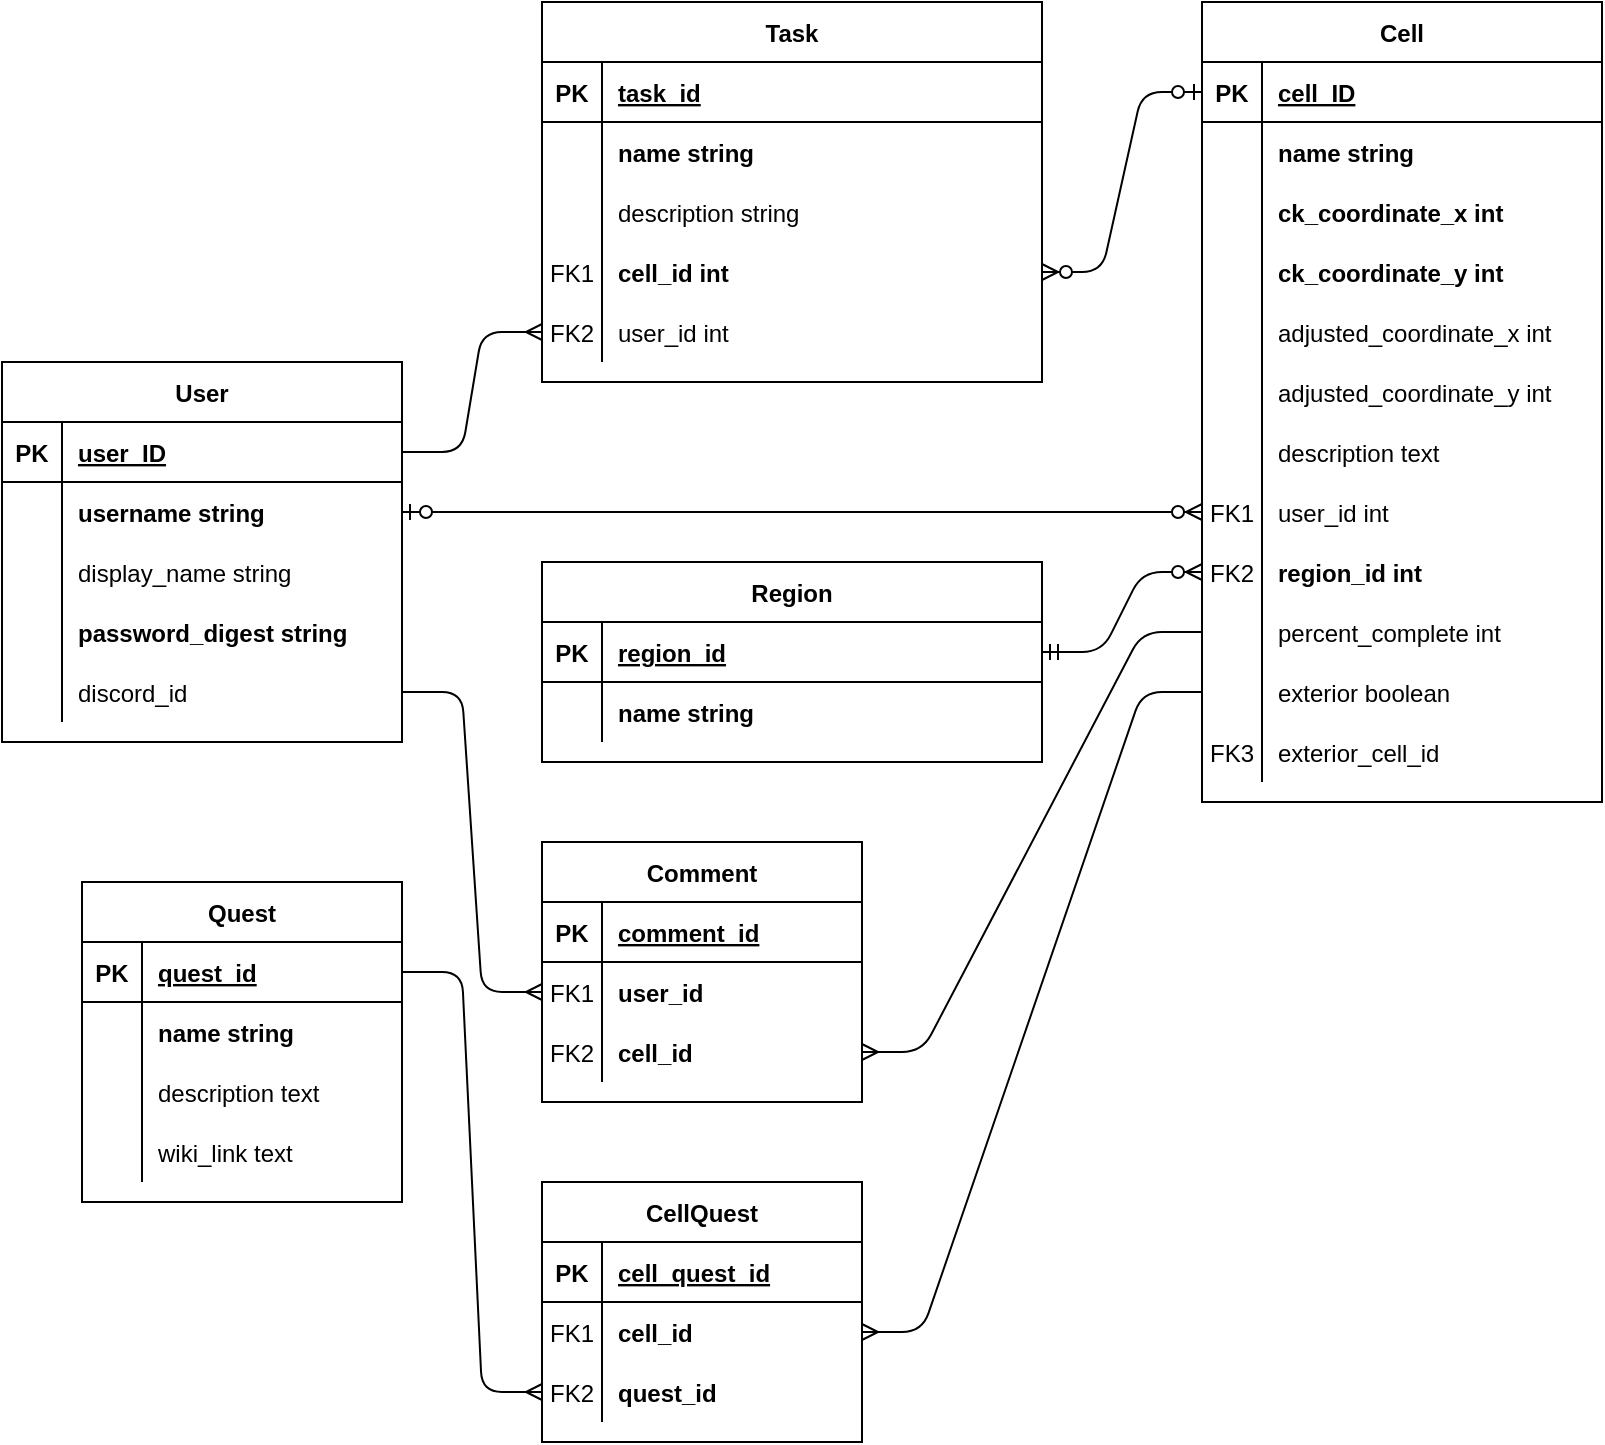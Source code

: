 <mxfile version="14.8.4" type="github">
  <diagram id="R2lEEEUBdFMjLlhIrx00" name="Page-1">
    <mxGraphModel dx="1220" dy="1154" grid="1" gridSize="10" guides="1" tooltips="1" connect="1" arrows="1" fold="1" page="1" pageScale="1" pageWidth="850" pageHeight="1100" math="0" shadow="0" extFonts="Permanent Marker^https://fonts.googleapis.com/css?family=Permanent+Marker">
      <root>
        <mxCell id="0" />
        <mxCell id="1" parent="0" />
        <mxCell id="C-vyLk0tnHw3VtMMgP7b-2" value="Cell" style="shape=table;startSize=30;container=1;collapsible=1;childLayout=tableLayout;fixedRows=1;rowLines=0;fontStyle=1;align=center;resizeLast=1;" parent="1" vertex="1">
          <mxGeometry x="625" y="40" width="200" height="400" as="geometry" />
        </mxCell>
        <mxCell id="C-vyLk0tnHw3VtMMgP7b-3" value="" style="shape=partialRectangle;collapsible=0;dropTarget=0;pointerEvents=0;fillColor=none;points=[[0,0.5],[1,0.5]];portConstraint=eastwest;top=0;left=0;right=0;bottom=1;" parent="C-vyLk0tnHw3VtMMgP7b-2" vertex="1">
          <mxGeometry y="30" width="200" height="30" as="geometry" />
        </mxCell>
        <mxCell id="C-vyLk0tnHw3VtMMgP7b-4" value="PK" style="shape=partialRectangle;overflow=hidden;connectable=0;fillColor=none;top=0;left=0;bottom=0;right=0;fontStyle=1;" parent="C-vyLk0tnHw3VtMMgP7b-3" vertex="1">
          <mxGeometry width="30" height="30" as="geometry" />
        </mxCell>
        <mxCell id="C-vyLk0tnHw3VtMMgP7b-5" value="cell_ID" style="shape=partialRectangle;overflow=hidden;connectable=0;fillColor=none;top=0;left=0;bottom=0;right=0;align=left;spacingLeft=6;fontStyle=5;" parent="C-vyLk0tnHw3VtMMgP7b-3" vertex="1">
          <mxGeometry x="30" width="170" height="30" as="geometry" />
        </mxCell>
        <mxCell id="C-vyLk0tnHw3VtMMgP7b-6" value="" style="shape=partialRectangle;collapsible=0;dropTarget=0;pointerEvents=0;fillColor=none;points=[[0,0.5],[1,0.5]];portConstraint=eastwest;top=0;left=0;right=0;bottom=0;" parent="C-vyLk0tnHw3VtMMgP7b-2" vertex="1">
          <mxGeometry y="60" width="200" height="30" as="geometry" />
        </mxCell>
        <mxCell id="C-vyLk0tnHw3VtMMgP7b-7" value="" style="shape=partialRectangle;overflow=hidden;connectable=0;fillColor=none;top=0;left=0;bottom=0;right=0;" parent="C-vyLk0tnHw3VtMMgP7b-6" vertex="1">
          <mxGeometry width="30" height="30" as="geometry" />
        </mxCell>
        <mxCell id="C-vyLk0tnHw3VtMMgP7b-8" value="name string" style="shape=partialRectangle;overflow=hidden;connectable=0;fillColor=none;top=0;left=0;bottom=0;right=0;align=left;spacingLeft=6;fontStyle=1" parent="C-vyLk0tnHw3VtMMgP7b-6" vertex="1">
          <mxGeometry x="30" width="170" height="30" as="geometry" />
        </mxCell>
        <mxCell id="C-vyLk0tnHw3VtMMgP7b-9" value="" style="shape=partialRectangle;collapsible=0;dropTarget=0;pointerEvents=0;fillColor=none;points=[[0,0.5],[1,0.5]];portConstraint=eastwest;top=0;left=0;right=0;bottom=0;" parent="C-vyLk0tnHw3VtMMgP7b-2" vertex="1">
          <mxGeometry y="90" width="200" height="30" as="geometry" />
        </mxCell>
        <mxCell id="C-vyLk0tnHw3VtMMgP7b-10" value="" style="shape=partialRectangle;overflow=hidden;connectable=0;fillColor=none;top=0;left=0;bottom=0;right=0;" parent="C-vyLk0tnHw3VtMMgP7b-9" vertex="1">
          <mxGeometry width="30" height="30" as="geometry" />
        </mxCell>
        <mxCell id="C-vyLk0tnHw3VtMMgP7b-11" value="ck_coordinate_x int" style="shape=partialRectangle;overflow=hidden;connectable=0;fillColor=none;top=0;left=0;bottom=0;right=0;align=left;spacingLeft=6;fontStyle=1" parent="C-vyLk0tnHw3VtMMgP7b-9" vertex="1">
          <mxGeometry x="30" width="170" height="30" as="geometry" />
        </mxCell>
        <mxCell id="QoNvVuhUvZlPuKZZEw_z-40" value="" style="shape=partialRectangle;collapsible=0;dropTarget=0;pointerEvents=0;fillColor=none;points=[[0,0.5],[1,0.5]];portConstraint=eastwest;top=0;left=0;right=0;bottom=0;" vertex="1" parent="C-vyLk0tnHw3VtMMgP7b-2">
          <mxGeometry y="120" width="200" height="30" as="geometry" />
        </mxCell>
        <mxCell id="QoNvVuhUvZlPuKZZEw_z-41" value="" style="shape=partialRectangle;overflow=hidden;connectable=0;fillColor=none;top=0;left=0;bottom=0;right=0;" vertex="1" parent="QoNvVuhUvZlPuKZZEw_z-40">
          <mxGeometry width="30" height="30" as="geometry" />
        </mxCell>
        <mxCell id="QoNvVuhUvZlPuKZZEw_z-42" value="ck_coordinate_y int" style="shape=partialRectangle;overflow=hidden;connectable=0;fillColor=none;top=0;left=0;bottom=0;right=0;align=left;spacingLeft=6;fontStyle=1" vertex="1" parent="QoNvVuhUvZlPuKZZEw_z-40">
          <mxGeometry x="30" width="170" height="30" as="geometry" />
        </mxCell>
        <mxCell id="QoNvVuhUvZlPuKZZEw_z-43" value="" style="shape=partialRectangle;collapsible=0;dropTarget=0;pointerEvents=0;fillColor=none;points=[[0,0.5],[1,0.5]];portConstraint=eastwest;top=0;left=0;right=0;bottom=0;" vertex="1" parent="C-vyLk0tnHw3VtMMgP7b-2">
          <mxGeometry y="150" width="200" height="30" as="geometry" />
        </mxCell>
        <mxCell id="QoNvVuhUvZlPuKZZEw_z-44" value="" style="shape=partialRectangle;overflow=hidden;connectable=0;fillColor=none;top=0;left=0;bottom=0;right=0;" vertex="1" parent="QoNvVuhUvZlPuKZZEw_z-43">
          <mxGeometry width="30" height="30" as="geometry" />
        </mxCell>
        <mxCell id="QoNvVuhUvZlPuKZZEw_z-45" value="adjusted_coordinate_x int" style="shape=partialRectangle;overflow=hidden;connectable=0;fillColor=none;top=0;left=0;bottom=0;right=0;align=left;spacingLeft=6;" vertex="1" parent="QoNvVuhUvZlPuKZZEw_z-43">
          <mxGeometry x="30" width="170" height="30" as="geometry" />
        </mxCell>
        <mxCell id="QoNvVuhUvZlPuKZZEw_z-46" value="" style="shape=partialRectangle;collapsible=0;dropTarget=0;pointerEvents=0;fillColor=none;points=[[0,0.5],[1,0.5]];portConstraint=eastwest;top=0;left=0;right=0;bottom=0;" vertex="1" parent="C-vyLk0tnHw3VtMMgP7b-2">
          <mxGeometry y="180" width="200" height="30" as="geometry" />
        </mxCell>
        <mxCell id="QoNvVuhUvZlPuKZZEw_z-47" value="" style="shape=partialRectangle;overflow=hidden;connectable=0;fillColor=none;top=0;left=0;bottom=0;right=0;" vertex="1" parent="QoNvVuhUvZlPuKZZEw_z-46">
          <mxGeometry width="30" height="30" as="geometry" />
        </mxCell>
        <mxCell id="QoNvVuhUvZlPuKZZEw_z-48" value="adjusted_coordinate_y int" style="shape=partialRectangle;overflow=hidden;connectable=0;fillColor=none;top=0;left=0;bottom=0;right=0;align=left;spacingLeft=6;" vertex="1" parent="QoNvVuhUvZlPuKZZEw_z-46">
          <mxGeometry x="30" width="170" height="30" as="geometry" />
        </mxCell>
        <mxCell id="QoNvVuhUvZlPuKZZEw_z-49" value="" style="shape=partialRectangle;collapsible=0;dropTarget=0;pointerEvents=0;fillColor=none;points=[[0,0.5],[1,0.5]];portConstraint=eastwest;top=0;left=0;right=0;bottom=0;" vertex="1" parent="C-vyLk0tnHw3VtMMgP7b-2">
          <mxGeometry y="210" width="200" height="30" as="geometry" />
        </mxCell>
        <mxCell id="QoNvVuhUvZlPuKZZEw_z-50" value="" style="shape=partialRectangle;overflow=hidden;connectable=0;fillColor=none;top=0;left=0;bottom=0;right=0;" vertex="1" parent="QoNvVuhUvZlPuKZZEw_z-49">
          <mxGeometry width="30" height="30" as="geometry" />
        </mxCell>
        <mxCell id="QoNvVuhUvZlPuKZZEw_z-51" value="description text" style="shape=partialRectangle;overflow=hidden;connectable=0;fillColor=none;top=0;left=0;bottom=0;right=0;align=left;spacingLeft=6;" vertex="1" parent="QoNvVuhUvZlPuKZZEw_z-49">
          <mxGeometry x="30" width="170" height="30" as="geometry" />
        </mxCell>
        <mxCell id="QoNvVuhUvZlPuKZZEw_z-52" value="" style="shape=partialRectangle;collapsible=0;dropTarget=0;pointerEvents=0;fillColor=none;points=[[0,0.5],[1,0.5]];portConstraint=eastwest;top=0;left=0;right=0;bottom=0;" vertex="1" parent="C-vyLk0tnHw3VtMMgP7b-2">
          <mxGeometry y="240" width="200" height="30" as="geometry" />
        </mxCell>
        <mxCell id="QoNvVuhUvZlPuKZZEw_z-53" value="FK1" style="shape=partialRectangle;overflow=hidden;connectable=0;fillColor=none;top=0;left=0;bottom=0;right=0;" vertex="1" parent="QoNvVuhUvZlPuKZZEw_z-52">
          <mxGeometry width="30" height="30" as="geometry" />
        </mxCell>
        <mxCell id="QoNvVuhUvZlPuKZZEw_z-54" value="user_id int" style="shape=partialRectangle;overflow=hidden;connectable=0;fillColor=none;top=0;left=0;bottom=0;right=0;align=left;spacingLeft=6;" vertex="1" parent="QoNvVuhUvZlPuKZZEw_z-52">
          <mxGeometry x="30" width="170" height="30" as="geometry" />
        </mxCell>
        <mxCell id="QoNvVuhUvZlPuKZZEw_z-55" value="" style="shape=partialRectangle;collapsible=0;dropTarget=0;pointerEvents=0;fillColor=none;points=[[0,0.5],[1,0.5]];portConstraint=eastwest;top=0;left=0;right=0;bottom=0;" vertex="1" parent="C-vyLk0tnHw3VtMMgP7b-2">
          <mxGeometry y="270" width="200" height="30" as="geometry" />
        </mxCell>
        <mxCell id="QoNvVuhUvZlPuKZZEw_z-56" value="FK2" style="shape=partialRectangle;overflow=hidden;connectable=0;fillColor=none;top=0;left=0;bottom=0;right=0;" vertex="1" parent="QoNvVuhUvZlPuKZZEw_z-55">
          <mxGeometry width="30" height="30" as="geometry" />
        </mxCell>
        <mxCell id="QoNvVuhUvZlPuKZZEw_z-57" value="region_id int" style="shape=partialRectangle;overflow=hidden;connectable=0;fillColor=none;top=0;left=0;bottom=0;right=0;align=left;spacingLeft=6;fontStyle=1" vertex="1" parent="QoNvVuhUvZlPuKZZEw_z-55">
          <mxGeometry x="30" width="170" height="30" as="geometry" />
        </mxCell>
        <mxCell id="QoNvVuhUvZlPuKZZEw_z-58" value="" style="shape=partialRectangle;collapsible=0;dropTarget=0;pointerEvents=0;fillColor=none;points=[[0,0.5],[1,0.5]];portConstraint=eastwest;top=0;left=0;right=0;bottom=0;" vertex="1" parent="C-vyLk0tnHw3VtMMgP7b-2">
          <mxGeometry y="300" width="200" height="30" as="geometry" />
        </mxCell>
        <mxCell id="QoNvVuhUvZlPuKZZEw_z-59" value="" style="shape=partialRectangle;overflow=hidden;connectable=0;fillColor=none;top=0;left=0;bottom=0;right=0;" vertex="1" parent="QoNvVuhUvZlPuKZZEw_z-58">
          <mxGeometry width="30" height="30" as="geometry" />
        </mxCell>
        <mxCell id="QoNvVuhUvZlPuKZZEw_z-60" value="percent_complete int" style="shape=partialRectangle;overflow=hidden;connectable=0;fillColor=none;top=0;left=0;bottom=0;right=0;align=left;spacingLeft=6;" vertex="1" parent="QoNvVuhUvZlPuKZZEw_z-58">
          <mxGeometry x="30" width="170" height="30" as="geometry" />
        </mxCell>
        <mxCell id="QoNvVuhUvZlPuKZZEw_z-61" value="" style="shape=partialRectangle;collapsible=0;dropTarget=0;pointerEvents=0;fillColor=none;points=[[0,0.5],[1,0.5]];portConstraint=eastwest;top=0;left=0;right=0;bottom=0;" vertex="1" parent="C-vyLk0tnHw3VtMMgP7b-2">
          <mxGeometry y="330" width="200" height="30" as="geometry" />
        </mxCell>
        <mxCell id="QoNvVuhUvZlPuKZZEw_z-62" value="" style="shape=partialRectangle;overflow=hidden;connectable=0;fillColor=none;top=0;left=0;bottom=0;right=0;" vertex="1" parent="QoNvVuhUvZlPuKZZEw_z-61">
          <mxGeometry width="30" height="30" as="geometry" />
        </mxCell>
        <mxCell id="QoNvVuhUvZlPuKZZEw_z-63" value="exterior boolean" style="shape=partialRectangle;overflow=hidden;connectable=0;fillColor=none;top=0;left=0;bottom=0;right=0;align=left;spacingLeft=6;fontStyle=0" vertex="1" parent="QoNvVuhUvZlPuKZZEw_z-61">
          <mxGeometry x="30" width="170" height="30" as="geometry" />
        </mxCell>
        <mxCell id="QoNvVuhUvZlPuKZZEw_z-64" value="" style="shape=partialRectangle;collapsible=0;dropTarget=0;pointerEvents=0;fillColor=none;points=[[0,0.5],[1,0.5]];portConstraint=eastwest;top=0;left=0;right=0;bottom=0;" vertex="1" parent="C-vyLk0tnHw3VtMMgP7b-2">
          <mxGeometry y="360" width="200" height="30" as="geometry" />
        </mxCell>
        <mxCell id="QoNvVuhUvZlPuKZZEw_z-65" value="FK3" style="shape=partialRectangle;overflow=hidden;connectable=0;fillColor=none;top=0;left=0;bottom=0;right=0;" vertex="1" parent="QoNvVuhUvZlPuKZZEw_z-64">
          <mxGeometry width="30" height="30" as="geometry" />
        </mxCell>
        <mxCell id="QoNvVuhUvZlPuKZZEw_z-66" value="exterior_cell_id" style="shape=partialRectangle;overflow=hidden;connectable=0;fillColor=none;top=0;left=0;bottom=0;right=0;align=left;spacingLeft=6;" vertex="1" parent="QoNvVuhUvZlPuKZZEw_z-64">
          <mxGeometry x="30" width="170" height="30" as="geometry" />
        </mxCell>
        <mxCell id="C-vyLk0tnHw3VtMMgP7b-13" value="Quest" style="shape=table;startSize=30;container=1;collapsible=1;childLayout=tableLayout;fixedRows=1;rowLines=0;fontStyle=1;align=center;resizeLast=1;" parent="1" vertex="1">
          <mxGeometry x="65" y="480" width="160" height="160" as="geometry" />
        </mxCell>
        <mxCell id="C-vyLk0tnHw3VtMMgP7b-14" value="" style="shape=partialRectangle;collapsible=0;dropTarget=0;pointerEvents=0;fillColor=none;points=[[0,0.5],[1,0.5]];portConstraint=eastwest;top=0;left=0;right=0;bottom=1;" parent="C-vyLk0tnHw3VtMMgP7b-13" vertex="1">
          <mxGeometry y="30" width="160" height="30" as="geometry" />
        </mxCell>
        <mxCell id="C-vyLk0tnHw3VtMMgP7b-15" value="PK" style="shape=partialRectangle;overflow=hidden;connectable=0;fillColor=none;top=0;left=0;bottom=0;right=0;fontStyle=1;" parent="C-vyLk0tnHw3VtMMgP7b-14" vertex="1">
          <mxGeometry width="30" height="30" as="geometry" />
        </mxCell>
        <mxCell id="C-vyLk0tnHw3VtMMgP7b-16" value="quest_id" style="shape=partialRectangle;overflow=hidden;connectable=0;fillColor=none;top=0;left=0;bottom=0;right=0;align=left;spacingLeft=6;fontStyle=5;" parent="C-vyLk0tnHw3VtMMgP7b-14" vertex="1">
          <mxGeometry x="30" width="130" height="30" as="geometry" />
        </mxCell>
        <mxCell id="C-vyLk0tnHw3VtMMgP7b-17" value="" style="shape=partialRectangle;collapsible=0;dropTarget=0;pointerEvents=0;fillColor=none;points=[[0,0.5],[1,0.5]];portConstraint=eastwest;top=0;left=0;right=0;bottom=0;" parent="C-vyLk0tnHw3VtMMgP7b-13" vertex="1">
          <mxGeometry y="60" width="160" height="30" as="geometry" />
        </mxCell>
        <mxCell id="C-vyLk0tnHw3VtMMgP7b-18" value="" style="shape=partialRectangle;overflow=hidden;connectable=0;fillColor=none;top=0;left=0;bottom=0;right=0;" parent="C-vyLk0tnHw3VtMMgP7b-17" vertex="1">
          <mxGeometry width="30" height="30" as="geometry" />
        </mxCell>
        <mxCell id="C-vyLk0tnHw3VtMMgP7b-19" value="name string" style="shape=partialRectangle;overflow=hidden;connectable=0;fillColor=none;top=0;left=0;bottom=0;right=0;align=left;spacingLeft=6;fontStyle=1" parent="C-vyLk0tnHw3VtMMgP7b-17" vertex="1">
          <mxGeometry x="30" width="130" height="30" as="geometry" />
        </mxCell>
        <mxCell id="C-vyLk0tnHw3VtMMgP7b-20" value="" style="shape=partialRectangle;collapsible=0;dropTarget=0;pointerEvents=0;fillColor=none;points=[[0,0.5],[1,0.5]];portConstraint=eastwest;top=0;left=0;right=0;bottom=0;" parent="C-vyLk0tnHw3VtMMgP7b-13" vertex="1">
          <mxGeometry y="90" width="160" height="30" as="geometry" />
        </mxCell>
        <mxCell id="C-vyLk0tnHw3VtMMgP7b-21" value="" style="shape=partialRectangle;overflow=hidden;connectable=0;fillColor=none;top=0;left=0;bottom=0;right=0;" parent="C-vyLk0tnHw3VtMMgP7b-20" vertex="1">
          <mxGeometry width="30" height="30" as="geometry" />
        </mxCell>
        <mxCell id="C-vyLk0tnHw3VtMMgP7b-22" value="description text" style="shape=partialRectangle;overflow=hidden;connectable=0;fillColor=none;top=0;left=0;bottom=0;right=0;align=left;spacingLeft=6;" parent="C-vyLk0tnHw3VtMMgP7b-20" vertex="1">
          <mxGeometry x="30" width="130" height="30" as="geometry" />
        </mxCell>
        <mxCell id="QoNvVuhUvZlPuKZZEw_z-67" value="" style="shape=partialRectangle;collapsible=0;dropTarget=0;pointerEvents=0;fillColor=none;points=[[0,0.5],[1,0.5]];portConstraint=eastwest;top=0;left=0;right=0;bottom=0;" vertex="1" parent="C-vyLk0tnHw3VtMMgP7b-13">
          <mxGeometry y="120" width="160" height="30" as="geometry" />
        </mxCell>
        <mxCell id="QoNvVuhUvZlPuKZZEw_z-68" value="" style="shape=partialRectangle;overflow=hidden;connectable=0;fillColor=none;top=0;left=0;bottom=0;right=0;" vertex="1" parent="QoNvVuhUvZlPuKZZEw_z-67">
          <mxGeometry width="30" height="30" as="geometry" />
        </mxCell>
        <mxCell id="QoNvVuhUvZlPuKZZEw_z-69" value="wiki_link text" style="shape=partialRectangle;overflow=hidden;connectable=0;fillColor=none;top=0;left=0;bottom=0;right=0;align=left;spacingLeft=6;" vertex="1" parent="QoNvVuhUvZlPuKZZEw_z-67">
          <mxGeometry x="30" width="130" height="30" as="geometry" />
        </mxCell>
        <mxCell id="C-vyLk0tnHw3VtMMgP7b-23" value="User" style="shape=table;startSize=30;container=1;collapsible=1;childLayout=tableLayout;fixedRows=1;rowLines=0;fontStyle=1;align=center;resizeLast=1;" parent="1" vertex="1">
          <mxGeometry x="25" y="220" width="200" height="190" as="geometry" />
        </mxCell>
        <mxCell id="C-vyLk0tnHw3VtMMgP7b-24" value="" style="shape=partialRectangle;collapsible=0;dropTarget=0;pointerEvents=0;fillColor=none;points=[[0,0.5],[1,0.5]];portConstraint=eastwest;top=0;left=0;right=0;bottom=1;" parent="C-vyLk0tnHw3VtMMgP7b-23" vertex="1">
          <mxGeometry y="30" width="200" height="30" as="geometry" />
        </mxCell>
        <mxCell id="C-vyLk0tnHw3VtMMgP7b-25" value="PK" style="shape=partialRectangle;overflow=hidden;connectable=0;fillColor=none;top=0;left=0;bottom=0;right=0;fontStyle=1;" parent="C-vyLk0tnHw3VtMMgP7b-24" vertex="1">
          <mxGeometry width="30" height="30" as="geometry" />
        </mxCell>
        <mxCell id="C-vyLk0tnHw3VtMMgP7b-26" value="user_ID" style="shape=partialRectangle;overflow=hidden;connectable=0;fillColor=none;top=0;left=0;bottom=0;right=0;align=left;spacingLeft=6;fontStyle=5;" parent="C-vyLk0tnHw3VtMMgP7b-24" vertex="1">
          <mxGeometry x="30" width="170" height="30" as="geometry" />
        </mxCell>
        <mxCell id="C-vyLk0tnHw3VtMMgP7b-27" value="" style="shape=partialRectangle;collapsible=0;dropTarget=0;pointerEvents=0;fillColor=none;points=[[0,0.5],[1,0.5]];portConstraint=eastwest;top=0;left=0;right=0;bottom=0;" parent="C-vyLk0tnHw3VtMMgP7b-23" vertex="1">
          <mxGeometry y="60" width="200" height="30" as="geometry" />
        </mxCell>
        <mxCell id="C-vyLk0tnHw3VtMMgP7b-28" value="" style="shape=partialRectangle;overflow=hidden;connectable=0;fillColor=none;top=0;left=0;bottom=0;right=0;" parent="C-vyLk0tnHw3VtMMgP7b-27" vertex="1">
          <mxGeometry width="30" height="30" as="geometry" />
        </mxCell>
        <mxCell id="C-vyLk0tnHw3VtMMgP7b-29" value="username string" style="shape=partialRectangle;overflow=hidden;connectable=0;fillColor=none;top=0;left=0;bottom=0;right=0;align=left;spacingLeft=6;fontStyle=1" parent="C-vyLk0tnHw3VtMMgP7b-27" vertex="1">
          <mxGeometry x="30" width="170" height="30" as="geometry" />
        </mxCell>
        <mxCell id="QoNvVuhUvZlPuKZZEw_z-21" value="" style="shape=partialRectangle;collapsible=0;dropTarget=0;pointerEvents=0;fillColor=none;points=[[0,0.5],[1,0.5]];portConstraint=eastwest;top=0;left=0;right=0;bottom=0;" vertex="1" parent="C-vyLk0tnHw3VtMMgP7b-23">
          <mxGeometry y="90" width="200" height="30" as="geometry" />
        </mxCell>
        <mxCell id="QoNvVuhUvZlPuKZZEw_z-22" value="" style="shape=partialRectangle;overflow=hidden;connectable=0;fillColor=none;top=0;left=0;bottom=0;right=0;" vertex="1" parent="QoNvVuhUvZlPuKZZEw_z-21">
          <mxGeometry width="30" height="30" as="geometry" />
        </mxCell>
        <mxCell id="QoNvVuhUvZlPuKZZEw_z-23" value="display_name string" style="shape=partialRectangle;overflow=hidden;connectable=0;fillColor=none;top=0;left=0;bottom=0;right=0;align=left;spacingLeft=6;" vertex="1" parent="QoNvVuhUvZlPuKZZEw_z-21">
          <mxGeometry x="30" width="170" height="30" as="geometry" />
        </mxCell>
        <mxCell id="QoNvVuhUvZlPuKZZEw_z-24" value="" style="shape=partialRectangle;collapsible=0;dropTarget=0;pointerEvents=0;fillColor=none;points=[[0,0.5],[1,0.5]];portConstraint=eastwest;top=0;left=0;right=0;bottom=0;" vertex="1" parent="C-vyLk0tnHw3VtMMgP7b-23">
          <mxGeometry y="120" width="200" height="30" as="geometry" />
        </mxCell>
        <mxCell id="QoNvVuhUvZlPuKZZEw_z-25" value="" style="shape=partialRectangle;overflow=hidden;connectable=0;fillColor=none;top=0;left=0;bottom=0;right=0;" vertex="1" parent="QoNvVuhUvZlPuKZZEw_z-24">
          <mxGeometry width="30" height="30" as="geometry" />
        </mxCell>
        <mxCell id="QoNvVuhUvZlPuKZZEw_z-26" value="password_digest string" style="shape=partialRectangle;overflow=hidden;connectable=0;fillColor=none;top=0;left=0;bottom=0;right=0;align=left;spacingLeft=6;fontStyle=1" vertex="1" parent="QoNvVuhUvZlPuKZZEw_z-24">
          <mxGeometry x="30" width="170" height="30" as="geometry" />
        </mxCell>
        <mxCell id="QoNvVuhUvZlPuKZZEw_z-27" value="" style="shape=partialRectangle;collapsible=0;dropTarget=0;pointerEvents=0;fillColor=none;points=[[0,0.5],[1,0.5]];portConstraint=eastwest;top=0;left=0;right=0;bottom=0;" vertex="1" parent="C-vyLk0tnHw3VtMMgP7b-23">
          <mxGeometry y="150" width="200" height="30" as="geometry" />
        </mxCell>
        <mxCell id="QoNvVuhUvZlPuKZZEw_z-28" value="" style="shape=partialRectangle;overflow=hidden;connectable=0;fillColor=none;top=0;left=0;bottom=0;right=0;" vertex="1" parent="QoNvVuhUvZlPuKZZEw_z-27">
          <mxGeometry width="30" height="30" as="geometry" />
        </mxCell>
        <mxCell id="QoNvVuhUvZlPuKZZEw_z-29" value="discord_id" style="shape=partialRectangle;overflow=hidden;connectable=0;fillColor=none;top=0;left=0;bottom=0;right=0;align=left;spacingLeft=6;" vertex="1" parent="QoNvVuhUvZlPuKZZEw_z-27">
          <mxGeometry x="30" width="170" height="30" as="geometry" />
        </mxCell>
        <mxCell id="QoNvVuhUvZlPuKZZEw_z-1" value="Task" style="shape=table;startSize=30;container=1;collapsible=1;childLayout=tableLayout;fixedRows=1;rowLines=0;fontStyle=1;align=center;resizeLast=1;" vertex="1" parent="1">
          <mxGeometry x="295" y="40" width="250" height="190" as="geometry" />
        </mxCell>
        <mxCell id="QoNvVuhUvZlPuKZZEw_z-2" value="" style="shape=partialRectangle;collapsible=0;dropTarget=0;pointerEvents=0;fillColor=none;points=[[0,0.5],[1,0.5]];portConstraint=eastwest;top=0;left=0;right=0;bottom=1;" vertex="1" parent="QoNvVuhUvZlPuKZZEw_z-1">
          <mxGeometry y="30" width="250" height="30" as="geometry" />
        </mxCell>
        <mxCell id="QoNvVuhUvZlPuKZZEw_z-3" value="PK" style="shape=partialRectangle;overflow=hidden;connectable=0;fillColor=none;top=0;left=0;bottom=0;right=0;fontStyle=1;" vertex="1" parent="QoNvVuhUvZlPuKZZEw_z-2">
          <mxGeometry width="30" height="30" as="geometry" />
        </mxCell>
        <mxCell id="QoNvVuhUvZlPuKZZEw_z-4" value="task_id" style="shape=partialRectangle;overflow=hidden;connectable=0;fillColor=none;top=0;left=0;bottom=0;right=0;align=left;spacingLeft=6;fontStyle=5;" vertex="1" parent="QoNvVuhUvZlPuKZZEw_z-2">
          <mxGeometry x="30" width="220" height="30" as="geometry" />
        </mxCell>
        <mxCell id="QoNvVuhUvZlPuKZZEw_z-5" value="" style="shape=partialRectangle;collapsible=0;dropTarget=0;pointerEvents=0;fillColor=none;points=[[0,0.5],[1,0.5]];portConstraint=eastwest;top=0;left=0;right=0;bottom=0;" vertex="1" parent="QoNvVuhUvZlPuKZZEw_z-1">
          <mxGeometry y="60" width="250" height="30" as="geometry" />
        </mxCell>
        <mxCell id="QoNvVuhUvZlPuKZZEw_z-6" value="" style="shape=partialRectangle;overflow=hidden;connectable=0;fillColor=none;top=0;left=0;bottom=0;right=0;" vertex="1" parent="QoNvVuhUvZlPuKZZEw_z-5">
          <mxGeometry width="30" height="30" as="geometry" />
        </mxCell>
        <mxCell id="QoNvVuhUvZlPuKZZEw_z-7" value="name string" style="shape=partialRectangle;overflow=hidden;connectable=0;fillColor=none;top=0;left=0;bottom=0;right=0;align=left;spacingLeft=6;fontStyle=1" vertex="1" parent="QoNvVuhUvZlPuKZZEw_z-5">
          <mxGeometry x="30" width="220" height="30" as="geometry" />
        </mxCell>
        <mxCell id="QoNvVuhUvZlPuKZZEw_z-8" value="" style="shape=partialRectangle;collapsible=0;dropTarget=0;pointerEvents=0;fillColor=none;points=[[0,0.5],[1,0.5]];portConstraint=eastwest;top=0;left=0;right=0;bottom=0;" vertex="1" parent="QoNvVuhUvZlPuKZZEw_z-1">
          <mxGeometry y="90" width="250" height="30" as="geometry" />
        </mxCell>
        <mxCell id="QoNvVuhUvZlPuKZZEw_z-9" value="" style="shape=partialRectangle;overflow=hidden;connectable=0;fillColor=none;top=0;left=0;bottom=0;right=0;" vertex="1" parent="QoNvVuhUvZlPuKZZEw_z-8">
          <mxGeometry width="30" height="30" as="geometry" />
        </mxCell>
        <mxCell id="QoNvVuhUvZlPuKZZEw_z-10" value="description string" style="shape=partialRectangle;overflow=hidden;connectable=0;fillColor=none;top=0;left=0;bottom=0;right=0;align=left;spacingLeft=6;" vertex="1" parent="QoNvVuhUvZlPuKZZEw_z-8">
          <mxGeometry x="30" width="220" height="30" as="geometry" />
        </mxCell>
        <mxCell id="QoNvVuhUvZlPuKZZEw_z-70" value="" style="shape=partialRectangle;collapsible=0;dropTarget=0;pointerEvents=0;fillColor=none;points=[[0,0.5],[1,0.5]];portConstraint=eastwest;top=0;left=0;right=0;bottom=0;" vertex="1" parent="QoNvVuhUvZlPuKZZEw_z-1">
          <mxGeometry y="120" width="250" height="30" as="geometry" />
        </mxCell>
        <mxCell id="QoNvVuhUvZlPuKZZEw_z-71" value="FK1" style="shape=partialRectangle;overflow=hidden;connectable=0;fillColor=none;top=0;left=0;bottom=0;right=0;" vertex="1" parent="QoNvVuhUvZlPuKZZEw_z-70">
          <mxGeometry width="30" height="30" as="geometry" />
        </mxCell>
        <mxCell id="QoNvVuhUvZlPuKZZEw_z-72" value="cell_id int" style="shape=partialRectangle;overflow=hidden;connectable=0;fillColor=none;top=0;left=0;bottom=0;right=0;align=left;spacingLeft=6;fontStyle=1" vertex="1" parent="QoNvVuhUvZlPuKZZEw_z-70">
          <mxGeometry x="30" width="220" height="30" as="geometry" />
        </mxCell>
        <mxCell id="QoNvVuhUvZlPuKZZEw_z-73" value="" style="shape=partialRectangle;collapsible=0;dropTarget=0;pointerEvents=0;fillColor=none;points=[[0,0.5],[1,0.5]];portConstraint=eastwest;top=0;left=0;right=0;bottom=0;" vertex="1" parent="QoNvVuhUvZlPuKZZEw_z-1">
          <mxGeometry y="150" width="250" height="30" as="geometry" />
        </mxCell>
        <mxCell id="QoNvVuhUvZlPuKZZEw_z-74" value="FK2" style="shape=partialRectangle;overflow=hidden;connectable=0;fillColor=none;top=0;left=0;bottom=0;right=0;" vertex="1" parent="QoNvVuhUvZlPuKZZEw_z-73">
          <mxGeometry width="30" height="30" as="geometry" />
        </mxCell>
        <mxCell id="QoNvVuhUvZlPuKZZEw_z-75" value="user_id int" style="shape=partialRectangle;overflow=hidden;connectable=0;fillColor=none;top=0;left=0;bottom=0;right=0;align=left;spacingLeft=6;" vertex="1" parent="QoNvVuhUvZlPuKZZEw_z-73">
          <mxGeometry x="30" width="220" height="30" as="geometry" />
        </mxCell>
        <mxCell id="QoNvVuhUvZlPuKZZEw_z-11" value="Comment" style="shape=table;startSize=30;container=1;collapsible=1;childLayout=tableLayout;fixedRows=1;rowLines=0;fontStyle=1;align=center;resizeLast=1;" vertex="1" parent="1">
          <mxGeometry x="295" y="460" width="160" height="130" as="geometry" />
        </mxCell>
        <mxCell id="QoNvVuhUvZlPuKZZEw_z-12" value="" style="shape=partialRectangle;collapsible=0;dropTarget=0;pointerEvents=0;fillColor=none;points=[[0,0.5],[1,0.5]];portConstraint=eastwest;top=0;left=0;right=0;bottom=1;" vertex="1" parent="QoNvVuhUvZlPuKZZEw_z-11">
          <mxGeometry y="30" width="160" height="30" as="geometry" />
        </mxCell>
        <mxCell id="QoNvVuhUvZlPuKZZEw_z-13" value="PK" style="shape=partialRectangle;overflow=hidden;connectable=0;fillColor=none;top=0;left=0;bottom=0;right=0;fontStyle=1;" vertex="1" parent="QoNvVuhUvZlPuKZZEw_z-12">
          <mxGeometry width="30" height="30" as="geometry" />
        </mxCell>
        <mxCell id="QoNvVuhUvZlPuKZZEw_z-14" value="comment_id" style="shape=partialRectangle;overflow=hidden;connectable=0;fillColor=none;top=0;left=0;bottom=0;right=0;align=left;spacingLeft=6;fontStyle=5;" vertex="1" parent="QoNvVuhUvZlPuKZZEw_z-12">
          <mxGeometry x="30" width="130" height="30" as="geometry" />
        </mxCell>
        <mxCell id="QoNvVuhUvZlPuKZZEw_z-15" value="" style="shape=partialRectangle;collapsible=0;dropTarget=0;pointerEvents=0;fillColor=none;points=[[0,0.5],[1,0.5]];portConstraint=eastwest;top=0;left=0;right=0;bottom=0;" vertex="1" parent="QoNvVuhUvZlPuKZZEw_z-11">
          <mxGeometry y="60" width="160" height="30" as="geometry" />
        </mxCell>
        <mxCell id="QoNvVuhUvZlPuKZZEw_z-16" value="FK1" style="shape=partialRectangle;overflow=hidden;connectable=0;fillColor=none;top=0;left=0;bottom=0;right=0;" vertex="1" parent="QoNvVuhUvZlPuKZZEw_z-15">
          <mxGeometry width="30" height="30" as="geometry" />
        </mxCell>
        <mxCell id="QoNvVuhUvZlPuKZZEw_z-17" value="user_id" style="shape=partialRectangle;overflow=hidden;connectable=0;fillColor=none;top=0;left=0;bottom=0;right=0;align=left;spacingLeft=6;fontStyle=1" vertex="1" parent="QoNvVuhUvZlPuKZZEw_z-15">
          <mxGeometry x="30" width="130" height="30" as="geometry" />
        </mxCell>
        <mxCell id="QoNvVuhUvZlPuKZZEw_z-18" value="" style="shape=partialRectangle;collapsible=0;dropTarget=0;pointerEvents=0;fillColor=none;points=[[0,0.5],[1,0.5]];portConstraint=eastwest;top=0;left=0;right=0;bottom=0;" vertex="1" parent="QoNvVuhUvZlPuKZZEw_z-11">
          <mxGeometry y="90" width="160" height="30" as="geometry" />
        </mxCell>
        <mxCell id="QoNvVuhUvZlPuKZZEw_z-19" value="FK2" style="shape=partialRectangle;overflow=hidden;connectable=0;fillColor=none;top=0;left=0;bottom=0;right=0;" vertex="1" parent="QoNvVuhUvZlPuKZZEw_z-18">
          <mxGeometry width="30" height="30" as="geometry" />
        </mxCell>
        <mxCell id="QoNvVuhUvZlPuKZZEw_z-20" value="cell_id" style="shape=partialRectangle;overflow=hidden;connectable=0;fillColor=none;top=0;left=0;bottom=0;right=0;align=left;spacingLeft=6;fontStyle=1" vertex="1" parent="QoNvVuhUvZlPuKZZEw_z-18">
          <mxGeometry x="30" width="130" height="30" as="geometry" />
        </mxCell>
        <mxCell id="QoNvVuhUvZlPuKZZEw_z-30" value="Region" style="shape=table;startSize=30;container=1;collapsible=1;childLayout=tableLayout;fixedRows=1;rowLines=0;fontStyle=1;align=center;resizeLast=1;" vertex="1" parent="1">
          <mxGeometry x="295" y="320" width="250" height="100" as="geometry" />
        </mxCell>
        <mxCell id="QoNvVuhUvZlPuKZZEw_z-31" value="" style="shape=partialRectangle;collapsible=0;dropTarget=0;pointerEvents=0;fillColor=none;points=[[0,0.5],[1,0.5]];portConstraint=eastwest;top=0;left=0;right=0;bottom=1;" vertex="1" parent="QoNvVuhUvZlPuKZZEw_z-30">
          <mxGeometry y="30" width="250" height="30" as="geometry" />
        </mxCell>
        <mxCell id="QoNvVuhUvZlPuKZZEw_z-32" value="PK" style="shape=partialRectangle;overflow=hidden;connectable=0;fillColor=none;top=0;left=0;bottom=0;right=0;fontStyle=1;" vertex="1" parent="QoNvVuhUvZlPuKZZEw_z-31">
          <mxGeometry width="30" height="30" as="geometry" />
        </mxCell>
        <mxCell id="QoNvVuhUvZlPuKZZEw_z-33" value="region_id" style="shape=partialRectangle;overflow=hidden;connectable=0;fillColor=none;top=0;left=0;bottom=0;right=0;align=left;spacingLeft=6;fontStyle=5;" vertex="1" parent="QoNvVuhUvZlPuKZZEw_z-31">
          <mxGeometry x="30" width="220" height="30" as="geometry" />
        </mxCell>
        <mxCell id="QoNvVuhUvZlPuKZZEw_z-34" value="" style="shape=partialRectangle;collapsible=0;dropTarget=0;pointerEvents=0;fillColor=none;points=[[0,0.5],[1,0.5]];portConstraint=eastwest;top=0;left=0;right=0;bottom=0;" vertex="1" parent="QoNvVuhUvZlPuKZZEw_z-30">
          <mxGeometry y="60" width="250" height="30" as="geometry" />
        </mxCell>
        <mxCell id="QoNvVuhUvZlPuKZZEw_z-35" value="" style="shape=partialRectangle;overflow=hidden;connectable=0;fillColor=none;top=0;left=0;bottom=0;right=0;" vertex="1" parent="QoNvVuhUvZlPuKZZEw_z-34">
          <mxGeometry width="30" height="30" as="geometry" />
        </mxCell>
        <mxCell id="QoNvVuhUvZlPuKZZEw_z-36" value="name string" style="shape=partialRectangle;overflow=hidden;connectable=0;fillColor=none;top=0;left=0;bottom=0;right=0;align=left;spacingLeft=6;fontStyle=1" vertex="1" parent="QoNvVuhUvZlPuKZZEw_z-34">
          <mxGeometry x="30" width="220" height="30" as="geometry" />
        </mxCell>
        <mxCell id="QoNvVuhUvZlPuKZZEw_z-76" value="" style="edgeStyle=entityRelationEdgeStyle;fontSize=12;html=1;endArrow=ERzeroToMany;startArrow=ERzeroToOne;endFill=1;startFill=1;" edge="1" parent="1" source="C-vyLk0tnHw3VtMMgP7b-27" target="QoNvVuhUvZlPuKZZEw_z-52">
          <mxGeometry width="100" height="100" relative="1" as="geometry">
            <mxPoint x="405" y="410" as="sourcePoint" />
            <mxPoint x="505" y="310" as="targetPoint" />
          </mxGeometry>
        </mxCell>
        <mxCell id="QoNvVuhUvZlPuKZZEw_z-78" value="" style="edgeStyle=entityRelationEdgeStyle;fontSize=12;html=1;endArrow=ERzeroToMany;startArrow=ERmandOne;" edge="1" parent="1" source="QoNvVuhUvZlPuKZZEw_z-31" target="QoNvVuhUvZlPuKZZEw_z-55">
          <mxGeometry width="100" height="100" relative="1" as="geometry">
            <mxPoint x="435" y="800" as="sourcePoint" />
            <mxPoint x="505" y="640" as="targetPoint" />
          </mxGeometry>
        </mxCell>
        <mxCell id="QoNvVuhUvZlPuKZZEw_z-79" value="" style="edgeStyle=entityRelationEdgeStyle;fontSize=12;html=1;endArrow=ERzeroToMany;startArrow=ERzeroToOne;" edge="1" parent="1" source="C-vyLk0tnHw3VtMMgP7b-3" target="QoNvVuhUvZlPuKZZEw_z-70">
          <mxGeometry width="100" height="100" relative="1" as="geometry">
            <mxPoint x="395" y="740" as="sourcePoint" />
            <mxPoint x="495" y="640" as="targetPoint" />
          </mxGeometry>
        </mxCell>
        <mxCell id="QoNvVuhUvZlPuKZZEw_z-80" value="CellQuest" style="shape=table;startSize=30;container=1;collapsible=1;childLayout=tableLayout;fixedRows=1;rowLines=0;fontStyle=1;align=center;resizeLast=1;" vertex="1" parent="1">
          <mxGeometry x="295" y="630" width="160" height="130" as="geometry" />
        </mxCell>
        <mxCell id="QoNvVuhUvZlPuKZZEw_z-81" value="" style="shape=partialRectangle;collapsible=0;dropTarget=0;pointerEvents=0;fillColor=none;points=[[0,0.5],[1,0.5]];portConstraint=eastwest;top=0;left=0;right=0;bottom=1;" vertex="1" parent="QoNvVuhUvZlPuKZZEw_z-80">
          <mxGeometry y="30" width="160" height="30" as="geometry" />
        </mxCell>
        <mxCell id="QoNvVuhUvZlPuKZZEw_z-82" value="PK" style="shape=partialRectangle;overflow=hidden;connectable=0;fillColor=none;top=0;left=0;bottom=0;right=0;fontStyle=1;" vertex="1" parent="QoNvVuhUvZlPuKZZEw_z-81">
          <mxGeometry width="30" height="30" as="geometry" />
        </mxCell>
        <mxCell id="QoNvVuhUvZlPuKZZEw_z-83" value="cell_quest_id" style="shape=partialRectangle;overflow=hidden;connectable=0;fillColor=none;top=0;left=0;bottom=0;right=0;align=left;spacingLeft=6;fontStyle=5;" vertex="1" parent="QoNvVuhUvZlPuKZZEw_z-81">
          <mxGeometry x="30" width="130" height="30" as="geometry" />
        </mxCell>
        <mxCell id="QoNvVuhUvZlPuKZZEw_z-84" value="" style="shape=partialRectangle;collapsible=0;dropTarget=0;pointerEvents=0;fillColor=none;points=[[0,0.5],[1,0.5]];portConstraint=eastwest;top=0;left=0;right=0;bottom=0;" vertex="1" parent="QoNvVuhUvZlPuKZZEw_z-80">
          <mxGeometry y="60" width="160" height="30" as="geometry" />
        </mxCell>
        <mxCell id="QoNvVuhUvZlPuKZZEw_z-85" value="FK1" style="shape=partialRectangle;overflow=hidden;connectable=0;fillColor=none;top=0;left=0;bottom=0;right=0;" vertex="1" parent="QoNvVuhUvZlPuKZZEw_z-84">
          <mxGeometry width="30" height="30" as="geometry" />
        </mxCell>
        <mxCell id="QoNvVuhUvZlPuKZZEw_z-86" value="cell_id" style="shape=partialRectangle;overflow=hidden;connectable=0;fillColor=none;top=0;left=0;bottom=0;right=0;align=left;spacingLeft=6;fontStyle=1" vertex="1" parent="QoNvVuhUvZlPuKZZEw_z-84">
          <mxGeometry x="30" width="130" height="30" as="geometry" />
        </mxCell>
        <mxCell id="QoNvVuhUvZlPuKZZEw_z-87" value="" style="shape=partialRectangle;collapsible=0;dropTarget=0;pointerEvents=0;fillColor=none;points=[[0,0.5],[1,0.5]];portConstraint=eastwest;top=0;left=0;right=0;bottom=0;" vertex="1" parent="QoNvVuhUvZlPuKZZEw_z-80">
          <mxGeometry y="90" width="160" height="30" as="geometry" />
        </mxCell>
        <mxCell id="QoNvVuhUvZlPuKZZEw_z-88" value="FK2" style="shape=partialRectangle;overflow=hidden;connectable=0;fillColor=none;top=0;left=0;bottom=0;right=0;" vertex="1" parent="QoNvVuhUvZlPuKZZEw_z-87">
          <mxGeometry width="30" height="30" as="geometry" />
        </mxCell>
        <mxCell id="QoNvVuhUvZlPuKZZEw_z-89" value="quest_id" style="shape=partialRectangle;overflow=hidden;connectable=0;fillColor=none;top=0;left=0;bottom=0;right=0;align=left;spacingLeft=6;fontStyle=1" vertex="1" parent="QoNvVuhUvZlPuKZZEw_z-87">
          <mxGeometry x="30" width="130" height="30" as="geometry" />
        </mxCell>
        <mxCell id="QoNvVuhUvZlPuKZZEw_z-100" value="" style="edgeStyle=entityRelationEdgeStyle;fontSize=12;html=1;endArrow=ERmany;exitX=1;exitY=0.5;exitDx=0;exitDy=0;" edge="1" parent="1" source="C-vyLk0tnHw3VtMMgP7b-14" target="QoNvVuhUvZlPuKZZEw_z-87">
          <mxGeometry width="100" height="100" relative="1" as="geometry">
            <mxPoint x="305" y="630" as="sourcePoint" />
            <mxPoint x="405" y="530" as="targetPoint" />
          </mxGeometry>
        </mxCell>
        <mxCell id="QoNvVuhUvZlPuKZZEw_z-101" value="" style="edgeStyle=entityRelationEdgeStyle;fontSize=12;html=1;endArrow=ERmany;exitX=0;exitY=0.5;exitDx=0;exitDy=0;" edge="1" parent="1" source="QoNvVuhUvZlPuKZZEw_z-61" target="QoNvVuhUvZlPuKZZEw_z-84">
          <mxGeometry width="100" height="100" relative="1" as="geometry">
            <mxPoint x="385" y="570" as="sourcePoint" />
            <mxPoint x="485" y="470" as="targetPoint" />
          </mxGeometry>
        </mxCell>
        <mxCell id="QoNvVuhUvZlPuKZZEw_z-102" value="" style="edgeStyle=entityRelationEdgeStyle;fontSize=12;html=1;endArrow=ERmany;exitX=1;exitY=0.5;exitDx=0;exitDy=0;" edge="1" parent="1" source="QoNvVuhUvZlPuKZZEw_z-27" target="QoNvVuhUvZlPuKZZEw_z-15">
          <mxGeometry width="100" height="100" relative="1" as="geometry">
            <mxPoint x="335" y="610" as="sourcePoint" />
            <mxPoint x="435" y="510" as="targetPoint" />
          </mxGeometry>
        </mxCell>
        <mxCell id="QoNvVuhUvZlPuKZZEw_z-103" value="" style="edgeStyle=entityRelationEdgeStyle;fontSize=12;html=1;endArrow=ERmany;exitX=0;exitY=0.5;exitDx=0;exitDy=0;" edge="1" parent="1" source="QoNvVuhUvZlPuKZZEw_z-58" target="QoNvVuhUvZlPuKZZEw_z-18">
          <mxGeometry width="100" height="100" relative="1" as="geometry">
            <mxPoint x="675" y="660" as="sourcePoint" />
            <mxPoint x="775" y="560" as="targetPoint" />
          </mxGeometry>
        </mxCell>
        <mxCell id="QoNvVuhUvZlPuKZZEw_z-104" value="" style="edgeStyle=entityRelationEdgeStyle;fontSize=12;html=1;endArrow=ERmany;" edge="1" parent="1" source="C-vyLk0tnHw3VtMMgP7b-24" target="QoNvVuhUvZlPuKZZEw_z-73">
          <mxGeometry width="100" height="100" relative="1" as="geometry">
            <mxPoint x="235" y="90" as="sourcePoint" />
            <mxPoint x="335" y="-10" as="targetPoint" />
          </mxGeometry>
        </mxCell>
      </root>
    </mxGraphModel>
  </diagram>
</mxfile>
